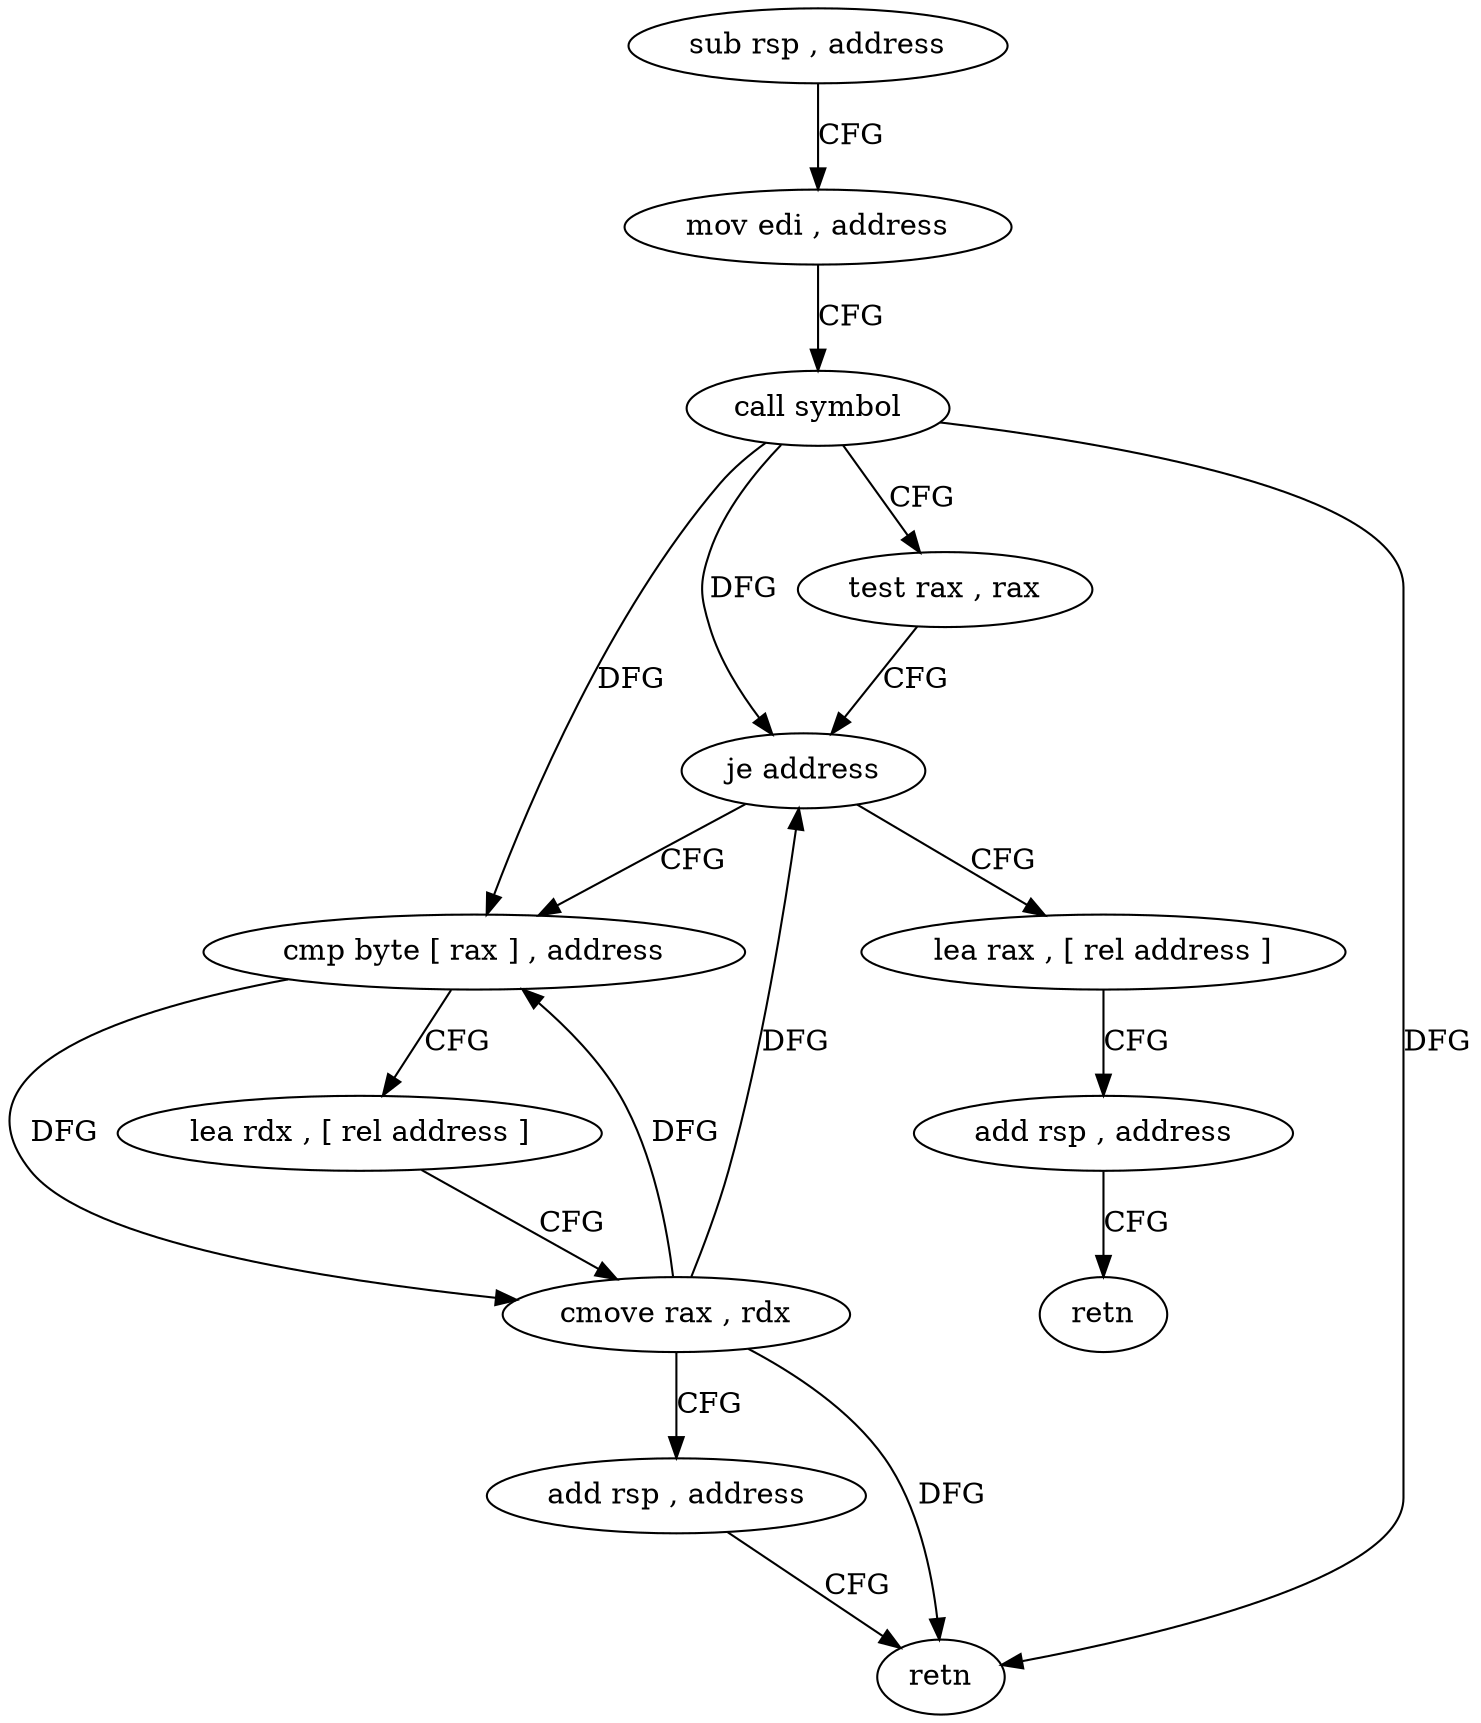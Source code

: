 digraph "func" {
"183776" [label = "sub rsp , address" ]
"183780" [label = "mov edi , address" ]
"183785" [label = "call symbol" ]
"183790" [label = "test rax , rax" ]
"183793" [label = "je address" ]
"183824" [label = "lea rax , [ rel address ]" ]
"183795" [label = "cmp byte [ rax ] , address" ]
"183831" [label = "add rsp , address" ]
"183835" [label = "retn" ]
"183798" [label = "lea rdx , [ rel address ]" ]
"183805" [label = "cmove rax , rdx" ]
"183809" [label = "add rsp , address" ]
"183813" [label = "retn" ]
"183776" -> "183780" [ label = "CFG" ]
"183780" -> "183785" [ label = "CFG" ]
"183785" -> "183790" [ label = "CFG" ]
"183785" -> "183793" [ label = "DFG" ]
"183785" -> "183795" [ label = "DFG" ]
"183785" -> "183813" [ label = "DFG" ]
"183790" -> "183793" [ label = "CFG" ]
"183793" -> "183824" [ label = "CFG" ]
"183793" -> "183795" [ label = "CFG" ]
"183824" -> "183831" [ label = "CFG" ]
"183795" -> "183798" [ label = "CFG" ]
"183795" -> "183805" [ label = "DFG" ]
"183831" -> "183835" [ label = "CFG" ]
"183798" -> "183805" [ label = "CFG" ]
"183805" -> "183809" [ label = "CFG" ]
"183805" -> "183793" [ label = "DFG" ]
"183805" -> "183795" [ label = "DFG" ]
"183805" -> "183813" [ label = "DFG" ]
"183809" -> "183813" [ label = "CFG" ]
}
